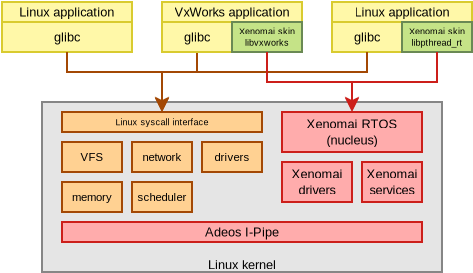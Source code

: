 <?xml version="1.0" encoding="UTF-8"?>
<dia:diagram xmlns:dia="http://www.lysator.liu.se/~alla/dia/">
  <dia:layer name="Arrière-plan" visible="true" active="true">
    <dia:object type="Standard - Box" version="0" id="O0">
      <dia:attribute name="obj_pos">
        <dia:point val="23,14"/>
      </dia:attribute>
      <dia:attribute name="obj_bb">
        <dia:rectangle val="22.95,13.95;43.05,22.55"/>
      </dia:attribute>
      <dia:attribute name="elem_corner">
        <dia:point val="23,14"/>
      </dia:attribute>
      <dia:attribute name="elem_width">
        <dia:real val="20"/>
      </dia:attribute>
      <dia:attribute name="elem_height">
        <dia:real val="8.5"/>
      </dia:attribute>
      <dia:attribute name="border_width">
        <dia:real val="0.1"/>
      </dia:attribute>
      <dia:attribute name="border_color">
        <dia:color val="#868686"/>
      </dia:attribute>
      <dia:attribute name="inner_color">
        <dia:color val="#e5e5e5"/>
      </dia:attribute>
      <dia:attribute name="show_background">
        <dia:boolean val="true"/>
      </dia:attribute>
    </dia:object>
    <dia:object type="Standard - Box" version="0" id="O1">
      <dia:attribute name="obj_pos">
        <dia:point val="21,9"/>
      </dia:attribute>
      <dia:attribute name="obj_bb">
        <dia:rectangle val="20.95,8.95;27.55,10.05"/>
      </dia:attribute>
      <dia:attribute name="elem_corner">
        <dia:point val="21,9"/>
      </dia:attribute>
      <dia:attribute name="elem_width">
        <dia:real val="6.5"/>
      </dia:attribute>
      <dia:attribute name="elem_height">
        <dia:real val="1"/>
      </dia:attribute>
      <dia:attribute name="border_width">
        <dia:real val="0.1"/>
      </dia:attribute>
      <dia:attribute name="border_color">
        <dia:color val="#d9cb2f"/>
      </dia:attribute>
      <dia:attribute name="inner_color">
        <dia:color val="#fff8a8"/>
      </dia:attribute>
      <dia:attribute name="show_background">
        <dia:boolean val="true"/>
      </dia:attribute>
    </dia:object>
    <dia:object type="Standard - Text" version="1" id="O2">
      <dia:attribute name="obj_pos">
        <dia:point val="24.25,9.5"/>
      </dia:attribute>
      <dia:attribute name="obj_bb">
        <dia:rectangle val="21.52,9.126;26.98,9.874"/>
      </dia:attribute>
      <dia:attribute name="text">
        <dia:composite type="text">
          <dia:attribute name="string">
            <dia:string>#Linux application#</dia:string>
          </dia:attribute>
          <dia:attribute name="font">
            <dia:font family="Liberation Sans" style="0" name="Courier"/>
          </dia:attribute>
          <dia:attribute name="height">
            <dia:real val="0.8"/>
          </dia:attribute>
          <dia:attribute name="pos">
            <dia:point val="24.25,9.721"/>
          </dia:attribute>
          <dia:attribute name="color">
            <dia:color val="#000000"/>
          </dia:attribute>
          <dia:attribute name="alignment">
            <dia:enum val="1"/>
          </dia:attribute>
        </dia:composite>
      </dia:attribute>
      <dia:attribute name="valign">
        <dia:enum val="2"/>
      </dia:attribute>
      <dia:connections>
        <dia:connection handle="0" to="O1" connection="8"/>
      </dia:connections>
    </dia:object>
    <dia:object type="Standard - Box" version="0" id="O3">
      <dia:attribute name="obj_pos">
        <dia:point val="21,10"/>
      </dia:attribute>
      <dia:attribute name="obj_bb">
        <dia:rectangle val="20.95,9.95;27.55,11.55"/>
      </dia:attribute>
      <dia:attribute name="elem_corner">
        <dia:point val="21,10"/>
      </dia:attribute>
      <dia:attribute name="elem_width">
        <dia:real val="6.5"/>
      </dia:attribute>
      <dia:attribute name="elem_height">
        <dia:real val="1.5"/>
      </dia:attribute>
      <dia:attribute name="border_width">
        <dia:real val="0.1"/>
      </dia:attribute>
      <dia:attribute name="border_color">
        <dia:color val="#d9cb2f"/>
      </dia:attribute>
      <dia:attribute name="inner_color">
        <dia:color val="#fff8a8"/>
      </dia:attribute>
      <dia:attribute name="show_background">
        <dia:boolean val="true"/>
      </dia:attribute>
    </dia:object>
    <dia:object type="Standard - Text" version="1" id="O4">
      <dia:attribute name="obj_pos">
        <dia:point val="24.25,10.75"/>
      </dia:attribute>
      <dia:attribute name="obj_bb">
        <dia:rectangle val="23.489,10.376;25.011,11.124"/>
      </dia:attribute>
      <dia:attribute name="text">
        <dia:composite type="text">
          <dia:attribute name="string">
            <dia:string>#glibc#</dia:string>
          </dia:attribute>
          <dia:attribute name="font">
            <dia:font family="Liberation Sans" style="0" name="Courier"/>
          </dia:attribute>
          <dia:attribute name="height">
            <dia:real val="0.8"/>
          </dia:attribute>
          <dia:attribute name="pos">
            <dia:point val="24.25,10.971"/>
          </dia:attribute>
          <dia:attribute name="color">
            <dia:color val="#000000"/>
          </dia:attribute>
          <dia:attribute name="alignment">
            <dia:enum val="1"/>
          </dia:attribute>
        </dia:composite>
      </dia:attribute>
      <dia:attribute name="valign">
        <dia:enum val="2"/>
      </dia:attribute>
      <dia:connections>
        <dia:connection handle="0" to="O3" connection="8"/>
      </dia:connections>
    </dia:object>
    <dia:object type="Standard - Box" version="0" id="O5">
      <dia:attribute name="obj_pos">
        <dia:point val="29,9"/>
      </dia:attribute>
      <dia:attribute name="obj_bb">
        <dia:rectangle val="28.95,8.95;36.05,10.05"/>
      </dia:attribute>
      <dia:attribute name="elem_corner">
        <dia:point val="29,9"/>
      </dia:attribute>
      <dia:attribute name="elem_width">
        <dia:real val="7"/>
      </dia:attribute>
      <dia:attribute name="elem_height">
        <dia:real val="1"/>
      </dia:attribute>
      <dia:attribute name="border_width">
        <dia:real val="0.1"/>
      </dia:attribute>
      <dia:attribute name="border_color">
        <dia:color val="#d9cb2f"/>
      </dia:attribute>
      <dia:attribute name="inner_color">
        <dia:color val="#fff8a8"/>
      </dia:attribute>
      <dia:attribute name="show_background">
        <dia:boolean val="true"/>
      </dia:attribute>
    </dia:object>
    <dia:object type="Standard - Text" version="1" id="O6">
      <dia:attribute name="obj_pos">
        <dia:point val="32.5,9.5"/>
      </dia:attribute>
      <dia:attribute name="obj_bb">
        <dia:rectangle val="29.247,9.126;35.752,9.874"/>
      </dia:attribute>
      <dia:attribute name="text">
        <dia:composite type="text">
          <dia:attribute name="string">
            <dia:string>#VxWorks application#</dia:string>
          </dia:attribute>
          <dia:attribute name="font">
            <dia:font family="Liberation Sans" style="0" name="Courier"/>
          </dia:attribute>
          <dia:attribute name="height">
            <dia:real val="0.8"/>
          </dia:attribute>
          <dia:attribute name="pos">
            <dia:point val="32.5,9.721"/>
          </dia:attribute>
          <dia:attribute name="color">
            <dia:color val="#000000"/>
          </dia:attribute>
          <dia:attribute name="alignment">
            <dia:enum val="1"/>
          </dia:attribute>
        </dia:composite>
      </dia:attribute>
      <dia:attribute name="valign">
        <dia:enum val="2"/>
      </dia:attribute>
      <dia:connections>
        <dia:connection handle="0" to="O5" connection="8"/>
      </dia:connections>
    </dia:object>
    <dia:object type="Standard - Box" version="0" id="O7">
      <dia:attribute name="obj_pos">
        <dia:point val="29,10"/>
      </dia:attribute>
      <dia:attribute name="obj_bb">
        <dia:rectangle val="28.95,9.95;32.55,11.55"/>
      </dia:attribute>
      <dia:attribute name="elem_corner">
        <dia:point val="29,10"/>
      </dia:attribute>
      <dia:attribute name="elem_width">
        <dia:real val="3.5"/>
      </dia:attribute>
      <dia:attribute name="elem_height">
        <dia:real val="1.5"/>
      </dia:attribute>
      <dia:attribute name="border_width">
        <dia:real val="0.1"/>
      </dia:attribute>
      <dia:attribute name="border_color">
        <dia:color val="#d9cb2f"/>
      </dia:attribute>
      <dia:attribute name="inner_color">
        <dia:color val="#fff8a8"/>
      </dia:attribute>
      <dia:attribute name="show_background">
        <dia:boolean val="true"/>
      </dia:attribute>
    </dia:object>
    <dia:object type="Standard - Text" version="1" id="O8">
      <dia:attribute name="obj_pos">
        <dia:point val="30.75,10.75"/>
      </dia:attribute>
      <dia:attribute name="obj_bb">
        <dia:rectangle val="29.989,10.376;31.511,11.124"/>
      </dia:attribute>
      <dia:attribute name="text">
        <dia:composite type="text">
          <dia:attribute name="string">
            <dia:string>#glibc#</dia:string>
          </dia:attribute>
          <dia:attribute name="font">
            <dia:font family="Liberation Sans" style="0" name="Courier"/>
          </dia:attribute>
          <dia:attribute name="height">
            <dia:real val="0.8"/>
          </dia:attribute>
          <dia:attribute name="pos">
            <dia:point val="30.75,10.971"/>
          </dia:attribute>
          <dia:attribute name="color">
            <dia:color val="#000000"/>
          </dia:attribute>
          <dia:attribute name="alignment">
            <dia:enum val="1"/>
          </dia:attribute>
        </dia:composite>
      </dia:attribute>
      <dia:attribute name="valign">
        <dia:enum val="2"/>
      </dia:attribute>
      <dia:connections>
        <dia:connection handle="0" to="O7" connection="8"/>
      </dia:connections>
    </dia:object>
    <dia:object type="Standard - Box" version="0" id="O9">
      <dia:attribute name="obj_pos">
        <dia:point val="32.5,10"/>
      </dia:attribute>
      <dia:attribute name="obj_bb">
        <dia:rectangle val="32.45,9.95;36.05,11.55"/>
      </dia:attribute>
      <dia:attribute name="elem_corner">
        <dia:point val="32.5,10"/>
      </dia:attribute>
      <dia:attribute name="elem_width">
        <dia:real val="3.5"/>
      </dia:attribute>
      <dia:attribute name="elem_height">
        <dia:real val="1.5"/>
      </dia:attribute>
      <dia:attribute name="border_width">
        <dia:real val="0.1"/>
      </dia:attribute>
      <dia:attribute name="border_color">
        <dia:color val="#6a8954"/>
      </dia:attribute>
      <dia:attribute name="inner_color">
        <dia:color val="#c5e387"/>
      </dia:attribute>
      <dia:attribute name="show_background">
        <dia:boolean val="true"/>
      </dia:attribute>
    </dia:object>
    <dia:object type="Standard - Text" version="1" id="O10">
      <dia:attribute name="obj_pos">
        <dia:point val="34.25,10.75"/>
      </dia:attribute>
      <dia:attribute name="obj_bb">
        <dia:rectangle val="32.739,10.184;35.774,11.316"/>
      </dia:attribute>
      <dia:attribute name="text">
        <dia:composite type="text">
          <dia:attribute name="string">
            <dia:string>#Xenomai skin
libvxworks#</dia:string>
          </dia:attribute>
          <dia:attribute name="font">
            <dia:font family="Liberation Sans" style="0" name="Courier"/>
          </dia:attribute>
          <dia:attribute name="height">
            <dia:real val="0.564"/>
          </dia:attribute>
          <dia:attribute name="pos">
            <dia:point val="34.25,10.617"/>
          </dia:attribute>
          <dia:attribute name="color">
            <dia:color val="#000000"/>
          </dia:attribute>
          <dia:attribute name="alignment">
            <dia:enum val="1"/>
          </dia:attribute>
        </dia:composite>
      </dia:attribute>
      <dia:attribute name="valign">
        <dia:enum val="2"/>
      </dia:attribute>
      <dia:connections>
        <dia:connection handle="0" to="O9" connection="8"/>
      </dia:connections>
    </dia:object>
    <dia:object type="Standard - Box" version="0" id="O11">
      <dia:attribute name="obj_pos">
        <dia:point val="37.5,9"/>
      </dia:attribute>
      <dia:attribute name="obj_bb">
        <dia:rectangle val="37.45,8.95;44.55,10.05"/>
      </dia:attribute>
      <dia:attribute name="elem_corner">
        <dia:point val="37.5,9"/>
      </dia:attribute>
      <dia:attribute name="elem_width">
        <dia:real val="7"/>
      </dia:attribute>
      <dia:attribute name="elem_height">
        <dia:real val="1"/>
      </dia:attribute>
      <dia:attribute name="border_width">
        <dia:real val="0.1"/>
      </dia:attribute>
      <dia:attribute name="border_color">
        <dia:color val="#d9cb2f"/>
      </dia:attribute>
      <dia:attribute name="inner_color">
        <dia:color val="#fff8a8"/>
      </dia:attribute>
      <dia:attribute name="show_background">
        <dia:boolean val="true"/>
      </dia:attribute>
    </dia:object>
    <dia:object type="Standard - Text" version="1" id="O12">
      <dia:attribute name="obj_pos">
        <dia:point val="41,9.5"/>
      </dia:attribute>
      <dia:attribute name="obj_bb">
        <dia:rectangle val="38.27,9.126;43.73,9.874"/>
      </dia:attribute>
      <dia:attribute name="text">
        <dia:composite type="text">
          <dia:attribute name="string">
            <dia:string>#Linux application#</dia:string>
          </dia:attribute>
          <dia:attribute name="font">
            <dia:font family="Liberation Sans" style="0" name="Courier"/>
          </dia:attribute>
          <dia:attribute name="height">
            <dia:real val="0.8"/>
          </dia:attribute>
          <dia:attribute name="pos">
            <dia:point val="41,9.721"/>
          </dia:attribute>
          <dia:attribute name="color">
            <dia:color val="#000000"/>
          </dia:attribute>
          <dia:attribute name="alignment">
            <dia:enum val="1"/>
          </dia:attribute>
        </dia:composite>
      </dia:attribute>
      <dia:attribute name="valign">
        <dia:enum val="2"/>
      </dia:attribute>
      <dia:connections>
        <dia:connection handle="0" to="O11" connection="8"/>
      </dia:connections>
    </dia:object>
    <dia:object type="Standard - Box" version="0" id="O13">
      <dia:attribute name="obj_pos">
        <dia:point val="37.5,10"/>
      </dia:attribute>
      <dia:attribute name="obj_bb">
        <dia:rectangle val="37.45,9.95;41.05,11.55"/>
      </dia:attribute>
      <dia:attribute name="elem_corner">
        <dia:point val="37.5,10"/>
      </dia:attribute>
      <dia:attribute name="elem_width">
        <dia:real val="3.5"/>
      </dia:attribute>
      <dia:attribute name="elem_height">
        <dia:real val="1.5"/>
      </dia:attribute>
      <dia:attribute name="border_width">
        <dia:real val="0.1"/>
      </dia:attribute>
      <dia:attribute name="border_color">
        <dia:color val="#d9cb2f"/>
      </dia:attribute>
      <dia:attribute name="inner_color">
        <dia:color val="#fff8a8"/>
      </dia:attribute>
      <dia:attribute name="show_background">
        <dia:boolean val="true"/>
      </dia:attribute>
    </dia:object>
    <dia:object type="Standard - Text" version="1" id="O14">
      <dia:attribute name="obj_pos">
        <dia:point val="39.25,10.75"/>
      </dia:attribute>
      <dia:attribute name="obj_bb">
        <dia:rectangle val="38.489,10.376;40.011,11.124"/>
      </dia:attribute>
      <dia:attribute name="text">
        <dia:composite type="text">
          <dia:attribute name="string">
            <dia:string>#glibc#</dia:string>
          </dia:attribute>
          <dia:attribute name="font">
            <dia:font family="Liberation Sans" style="0" name="Courier"/>
          </dia:attribute>
          <dia:attribute name="height">
            <dia:real val="0.8"/>
          </dia:attribute>
          <dia:attribute name="pos">
            <dia:point val="39.25,10.971"/>
          </dia:attribute>
          <dia:attribute name="color">
            <dia:color val="#000000"/>
          </dia:attribute>
          <dia:attribute name="alignment">
            <dia:enum val="1"/>
          </dia:attribute>
        </dia:composite>
      </dia:attribute>
      <dia:attribute name="valign">
        <dia:enum val="2"/>
      </dia:attribute>
      <dia:connections>
        <dia:connection handle="0" to="O13" connection="8"/>
      </dia:connections>
    </dia:object>
    <dia:object type="Standard - Box" version="0" id="O15">
      <dia:attribute name="obj_pos">
        <dia:point val="41,10"/>
      </dia:attribute>
      <dia:attribute name="obj_bb">
        <dia:rectangle val="40.95,9.95;44.55,11.55"/>
      </dia:attribute>
      <dia:attribute name="elem_corner">
        <dia:point val="41,10"/>
      </dia:attribute>
      <dia:attribute name="elem_width">
        <dia:real val="3.5"/>
      </dia:attribute>
      <dia:attribute name="elem_height">
        <dia:real val="1.5"/>
      </dia:attribute>
      <dia:attribute name="border_width">
        <dia:real val="0.1"/>
      </dia:attribute>
      <dia:attribute name="border_color">
        <dia:color val="#6a8954"/>
      </dia:attribute>
      <dia:attribute name="inner_color">
        <dia:color val="#c5e387"/>
      </dia:attribute>
      <dia:attribute name="show_background">
        <dia:boolean val="true"/>
      </dia:attribute>
    </dia:object>
    <dia:object type="Standard - Text" version="1" id="O16">
      <dia:attribute name="obj_pos">
        <dia:point val="42.75,10.75"/>
      </dia:attribute>
      <dia:attribute name="obj_bb">
        <dia:rectangle val="41.239,10.204;44.261,11.296"/>
      </dia:attribute>
      <dia:attribute name="text">
        <dia:composite type="text">
          <dia:attribute name="string">
            <dia:string>#Xenomai skin
libpthread_rt#</dia:string>
          </dia:attribute>
          <dia:attribute name="font">
            <dia:font family="Liberation Sans" style="0" name="Courier"/>
          </dia:attribute>
          <dia:attribute name="height">
            <dia:real val="0.564"/>
          </dia:attribute>
          <dia:attribute name="pos">
            <dia:point val="42.75,10.624"/>
          </dia:attribute>
          <dia:attribute name="color">
            <dia:color val="#000000"/>
          </dia:attribute>
          <dia:attribute name="alignment">
            <dia:enum val="1"/>
          </dia:attribute>
        </dia:composite>
      </dia:attribute>
      <dia:attribute name="valign">
        <dia:enum val="2"/>
      </dia:attribute>
      <dia:connections>
        <dia:connection handle="0" to="O15" connection="8"/>
      </dia:connections>
    </dia:object>
    <dia:object type="Standard - Box" version="0" id="O17">
      <dia:attribute name="obj_pos">
        <dia:point val="24,16"/>
      </dia:attribute>
      <dia:attribute name="obj_bb">
        <dia:rectangle val="23.95,15.95;27.05,17.55"/>
      </dia:attribute>
      <dia:attribute name="elem_corner">
        <dia:point val="24,16"/>
      </dia:attribute>
      <dia:attribute name="elem_width">
        <dia:real val="3"/>
      </dia:attribute>
      <dia:attribute name="elem_height">
        <dia:real val="1.5"/>
      </dia:attribute>
      <dia:attribute name="border_width">
        <dia:real val="0.1"/>
      </dia:attribute>
      <dia:attribute name="border_color">
        <dia:color val="#a34804"/>
      </dia:attribute>
      <dia:attribute name="inner_color">
        <dia:color val="#ffd192"/>
      </dia:attribute>
      <dia:attribute name="show_background">
        <dia:boolean val="true"/>
      </dia:attribute>
    </dia:object>
    <dia:object type="Standard - Text" version="1" id="O18">
      <dia:attribute name="obj_pos">
        <dia:point val="25.5,16.75"/>
      </dia:attribute>
      <dia:attribute name="obj_bb">
        <dia:rectangle val="24.971,16.42;26.029,17.08"/>
      </dia:attribute>
      <dia:attribute name="text">
        <dia:composite type="text">
          <dia:attribute name="string">
            <dia:string>#VFS#</dia:string>
          </dia:attribute>
          <dia:attribute name="font">
            <dia:font family="Liberation Sans" style="0" name="Courier"/>
          </dia:attribute>
          <dia:attribute name="height">
            <dia:real val="0.706"/>
          </dia:attribute>
          <dia:attribute name="pos">
            <dia:point val="25.5,16.945"/>
          </dia:attribute>
          <dia:attribute name="color">
            <dia:color val="#000000"/>
          </dia:attribute>
          <dia:attribute name="alignment">
            <dia:enum val="1"/>
          </dia:attribute>
        </dia:composite>
      </dia:attribute>
      <dia:attribute name="valign">
        <dia:enum val="2"/>
      </dia:attribute>
      <dia:connections>
        <dia:connection handle="0" to="O17" connection="8"/>
      </dia:connections>
    </dia:object>
    <dia:object type="Standard - Box" version="0" id="O19">
      <dia:attribute name="obj_pos">
        <dia:point val="27.5,16"/>
      </dia:attribute>
      <dia:attribute name="obj_bb">
        <dia:rectangle val="27.45,15.95;30.55,17.55"/>
      </dia:attribute>
      <dia:attribute name="elem_corner">
        <dia:point val="27.5,16"/>
      </dia:attribute>
      <dia:attribute name="elem_width">
        <dia:real val="3"/>
      </dia:attribute>
      <dia:attribute name="elem_height">
        <dia:real val="1.5"/>
      </dia:attribute>
      <dia:attribute name="border_width">
        <dia:real val="0.1"/>
      </dia:attribute>
      <dia:attribute name="border_color">
        <dia:color val="#a34804"/>
      </dia:attribute>
      <dia:attribute name="inner_color">
        <dia:color val="#ffd192"/>
      </dia:attribute>
      <dia:attribute name="show_background">
        <dia:boolean val="true"/>
      </dia:attribute>
    </dia:object>
    <dia:object type="Standard - Text" version="1" id="O20">
      <dia:attribute name="obj_pos">
        <dia:point val="29,16.75"/>
      </dia:attribute>
      <dia:attribute name="obj_bb">
        <dia:rectangle val="27.852,16.42;30.148,17.08"/>
      </dia:attribute>
      <dia:attribute name="text">
        <dia:composite type="text">
          <dia:attribute name="string">
            <dia:string>#network#</dia:string>
          </dia:attribute>
          <dia:attribute name="font">
            <dia:font family="Liberation Sans" style="0" name="Courier"/>
          </dia:attribute>
          <dia:attribute name="height">
            <dia:real val="0.706"/>
          </dia:attribute>
          <dia:attribute name="pos">
            <dia:point val="29,16.945"/>
          </dia:attribute>
          <dia:attribute name="color">
            <dia:color val="#000000"/>
          </dia:attribute>
          <dia:attribute name="alignment">
            <dia:enum val="1"/>
          </dia:attribute>
        </dia:composite>
      </dia:attribute>
      <dia:attribute name="valign">
        <dia:enum val="2"/>
      </dia:attribute>
      <dia:connections>
        <dia:connection handle="0" to="O19" connection="8"/>
      </dia:connections>
    </dia:object>
    <dia:object type="Standard - Box" version="0" id="O21">
      <dia:attribute name="obj_pos">
        <dia:point val="24,18"/>
      </dia:attribute>
      <dia:attribute name="obj_bb">
        <dia:rectangle val="23.95,17.95;27.05,19.55"/>
      </dia:attribute>
      <dia:attribute name="elem_corner">
        <dia:point val="24,18"/>
      </dia:attribute>
      <dia:attribute name="elem_width">
        <dia:real val="3"/>
      </dia:attribute>
      <dia:attribute name="elem_height">
        <dia:real val="1.5"/>
      </dia:attribute>
      <dia:attribute name="border_width">
        <dia:real val="0.1"/>
      </dia:attribute>
      <dia:attribute name="border_color">
        <dia:color val="#a34804"/>
      </dia:attribute>
      <dia:attribute name="inner_color">
        <dia:color val="#ffd192"/>
      </dia:attribute>
      <dia:attribute name="show_background">
        <dia:boolean val="true"/>
      </dia:attribute>
    </dia:object>
    <dia:object type="Standard - Text" version="1" id="O22">
      <dia:attribute name="obj_pos">
        <dia:point val="25.5,18.75"/>
      </dia:attribute>
      <dia:attribute name="obj_bb">
        <dia:rectangle val="24.32,18.42;26.68,19.08"/>
      </dia:attribute>
      <dia:attribute name="text">
        <dia:composite type="text">
          <dia:attribute name="string">
            <dia:string>#memory#</dia:string>
          </dia:attribute>
          <dia:attribute name="font">
            <dia:font family="Liberation Sans" style="0" name="Courier"/>
          </dia:attribute>
          <dia:attribute name="height">
            <dia:real val="0.706"/>
          </dia:attribute>
          <dia:attribute name="pos">
            <dia:point val="25.5,18.945"/>
          </dia:attribute>
          <dia:attribute name="color">
            <dia:color val="#000000"/>
          </dia:attribute>
          <dia:attribute name="alignment">
            <dia:enum val="1"/>
          </dia:attribute>
        </dia:composite>
      </dia:attribute>
      <dia:attribute name="valign">
        <dia:enum val="2"/>
      </dia:attribute>
      <dia:connections>
        <dia:connection handle="0" to="O21" connection="8"/>
      </dia:connections>
    </dia:object>
    <dia:object type="Standard - Box" version="0" id="O23">
      <dia:attribute name="obj_pos">
        <dia:point val="27.5,18"/>
      </dia:attribute>
      <dia:attribute name="obj_bb">
        <dia:rectangle val="27.45,17.95;30.55,19.55"/>
      </dia:attribute>
      <dia:attribute name="elem_corner">
        <dia:point val="27.5,18"/>
      </dia:attribute>
      <dia:attribute name="elem_width">
        <dia:real val="3"/>
      </dia:attribute>
      <dia:attribute name="elem_height">
        <dia:real val="1.5"/>
      </dia:attribute>
      <dia:attribute name="border_width">
        <dia:real val="0.1"/>
      </dia:attribute>
      <dia:attribute name="border_color">
        <dia:color val="#a34804"/>
      </dia:attribute>
      <dia:attribute name="inner_color">
        <dia:color val="#ffd192"/>
      </dia:attribute>
      <dia:attribute name="show_background">
        <dia:boolean val="true"/>
      </dia:attribute>
    </dia:object>
    <dia:object type="Standard - Text" version="1" id="O24">
      <dia:attribute name="obj_pos">
        <dia:point val="29,18.75"/>
      </dia:attribute>
      <dia:attribute name="obj_bb">
        <dia:rectangle val="27.619,18.42;30.381,19.08"/>
      </dia:attribute>
      <dia:attribute name="text">
        <dia:composite type="text">
          <dia:attribute name="string">
            <dia:string>#scheduler#</dia:string>
          </dia:attribute>
          <dia:attribute name="font">
            <dia:font family="Liberation Sans" style="0" name="Courier"/>
          </dia:attribute>
          <dia:attribute name="height">
            <dia:real val="0.706"/>
          </dia:attribute>
          <dia:attribute name="pos">
            <dia:point val="29,18.945"/>
          </dia:attribute>
          <dia:attribute name="color">
            <dia:color val="#000000"/>
          </dia:attribute>
          <dia:attribute name="alignment">
            <dia:enum val="1"/>
          </dia:attribute>
        </dia:composite>
      </dia:attribute>
      <dia:attribute name="valign">
        <dia:enum val="2"/>
      </dia:attribute>
      <dia:connections>
        <dia:connection handle="0" to="O23" connection="8"/>
      </dia:connections>
    </dia:object>
    <dia:object type="Standard - Box" version="0" id="O25">
      <dia:attribute name="obj_pos">
        <dia:point val="24,20"/>
      </dia:attribute>
      <dia:attribute name="obj_bb">
        <dia:rectangle val="23.95,19.95;42.05,21.05"/>
      </dia:attribute>
      <dia:attribute name="elem_corner">
        <dia:point val="24,20"/>
      </dia:attribute>
      <dia:attribute name="elem_width">
        <dia:real val="18"/>
      </dia:attribute>
      <dia:attribute name="elem_height">
        <dia:real val="1"/>
      </dia:attribute>
      <dia:attribute name="border_width">
        <dia:real val="0.1"/>
      </dia:attribute>
      <dia:attribute name="border_color">
        <dia:color val="#cc1f1a"/>
      </dia:attribute>
      <dia:attribute name="inner_color">
        <dia:color val="#ffacac"/>
      </dia:attribute>
      <dia:attribute name="show_background">
        <dia:boolean val="true"/>
      </dia:attribute>
    </dia:object>
    <dia:object type="Standard - Text" version="1" id="O26">
      <dia:attribute name="obj_pos">
        <dia:point val="33,20.5"/>
      </dia:attribute>
      <dia:attribute name="obj_bb">
        <dia:rectangle val="31.036,20.126;34.964,20.874"/>
      </dia:attribute>
      <dia:attribute name="text">
        <dia:composite type="text">
          <dia:attribute name="string">
            <dia:string>#Adeos I-Pipe#</dia:string>
          </dia:attribute>
          <dia:attribute name="font">
            <dia:font family="Liberation Sans" style="0" name="Courier"/>
          </dia:attribute>
          <dia:attribute name="height">
            <dia:real val="0.8"/>
          </dia:attribute>
          <dia:attribute name="pos">
            <dia:point val="33,20.721"/>
          </dia:attribute>
          <dia:attribute name="color">
            <dia:color val="#000000"/>
          </dia:attribute>
          <dia:attribute name="alignment">
            <dia:enum val="1"/>
          </dia:attribute>
        </dia:composite>
      </dia:attribute>
      <dia:attribute name="valign">
        <dia:enum val="2"/>
      </dia:attribute>
      <dia:connections>
        <dia:connection handle="0" to="O25" connection="8"/>
      </dia:connections>
    </dia:object>
    <dia:object type="Standard - Box" version="0" id="O27">
      <dia:attribute name="obj_pos">
        <dia:point val="35,14.5"/>
      </dia:attribute>
      <dia:attribute name="obj_bb">
        <dia:rectangle val="34.95,14.45;42.05,16.55"/>
      </dia:attribute>
      <dia:attribute name="elem_corner">
        <dia:point val="35,14.5"/>
      </dia:attribute>
      <dia:attribute name="elem_width">
        <dia:real val="7"/>
      </dia:attribute>
      <dia:attribute name="elem_height">
        <dia:real val="2"/>
      </dia:attribute>
      <dia:attribute name="border_width">
        <dia:real val="0.1"/>
      </dia:attribute>
      <dia:attribute name="border_color">
        <dia:color val="#cc1f1a"/>
      </dia:attribute>
      <dia:attribute name="inner_color">
        <dia:color val="#ffacac"/>
      </dia:attribute>
      <dia:attribute name="show_background">
        <dia:boolean val="true"/>
      </dia:attribute>
    </dia:object>
    <dia:object type="Standard - Text" version="1" id="O28">
      <dia:attribute name="obj_pos">
        <dia:point val="38.5,15.5"/>
      </dia:attribute>
      <dia:attribute name="obj_bb">
        <dia:rectangle val="36.151,14.726;40.849,16.274"/>
      </dia:attribute>
      <dia:attribute name="text">
        <dia:composite type="text">
          <dia:attribute name="string">
            <dia:string>#Xenomai RTOS
(nucleus)#</dia:string>
          </dia:attribute>
          <dia:attribute name="font">
            <dia:font family="Liberation Sans" style="0" name="Courier"/>
          </dia:attribute>
          <dia:attribute name="height">
            <dia:real val="0.8"/>
          </dia:attribute>
          <dia:attribute name="pos">
            <dia:point val="38.5,15.321"/>
          </dia:attribute>
          <dia:attribute name="color">
            <dia:color val="#000000"/>
          </dia:attribute>
          <dia:attribute name="alignment">
            <dia:enum val="1"/>
          </dia:attribute>
        </dia:composite>
      </dia:attribute>
      <dia:attribute name="valign">
        <dia:enum val="2"/>
      </dia:attribute>
      <dia:connections>
        <dia:connection handle="0" to="O27" connection="8"/>
      </dia:connections>
    </dia:object>
    <dia:object type="Standard - Text" version="1" id="O29">
      <dia:attribute name="obj_pos">
        <dia:point val="33,22.5"/>
      </dia:attribute>
      <dia:attribute name="obj_bb">
        <dia:rectangle val="31.05,21.753;34.95,22.5"/>
      </dia:attribute>
      <dia:attribute name="text">
        <dia:composite type="text">
          <dia:attribute name="string">
            <dia:string>#Linux kernel#</dia:string>
          </dia:attribute>
          <dia:attribute name="font">
            <dia:font family="Liberation Sans" style="0" name="Courier"/>
          </dia:attribute>
          <dia:attribute name="height">
            <dia:real val="0.8"/>
          </dia:attribute>
          <dia:attribute name="pos">
            <dia:point val="33,22.348"/>
          </dia:attribute>
          <dia:attribute name="color">
            <dia:color val="#000000"/>
          </dia:attribute>
          <dia:attribute name="alignment">
            <dia:enum val="1"/>
          </dia:attribute>
        </dia:composite>
      </dia:attribute>
      <dia:attribute name="valign">
        <dia:enum val="1"/>
      </dia:attribute>
      <dia:connections>
        <dia:connection handle="0" to="O0" connection="6"/>
      </dia:connections>
    </dia:object>
    <dia:object type="Standard - Box" version="0" id="O30">
      <dia:attribute name="obj_pos">
        <dia:point val="24,14.5"/>
      </dia:attribute>
      <dia:attribute name="obj_bb">
        <dia:rectangle val="23.95,14.45;34.05,15.55"/>
      </dia:attribute>
      <dia:attribute name="elem_corner">
        <dia:point val="24,14.5"/>
      </dia:attribute>
      <dia:attribute name="elem_width">
        <dia:real val="10"/>
      </dia:attribute>
      <dia:attribute name="elem_height">
        <dia:real val="1"/>
      </dia:attribute>
      <dia:attribute name="border_width">
        <dia:real val="0.1"/>
      </dia:attribute>
      <dia:attribute name="border_color">
        <dia:color val="#a34804"/>
      </dia:attribute>
      <dia:attribute name="inner_color">
        <dia:color val="#ffd192"/>
      </dia:attribute>
      <dia:attribute name="show_background">
        <dia:boolean val="true"/>
      </dia:attribute>
    </dia:object>
    <dia:object type="Standard - Text" version="1" id="O31">
      <dia:attribute name="obj_pos">
        <dia:point val="29,15"/>
      </dia:attribute>
      <dia:attribute name="obj_bb">
        <dia:rectangle val="26.488,14.736;31.512,15.264"/>
      </dia:attribute>
      <dia:attribute name="text">
        <dia:composite type="text">
          <dia:attribute name="string">
            <dia:string>#Linux syscall interface#</dia:string>
          </dia:attribute>
          <dia:attribute name="font">
            <dia:font family="Liberation Sans" style="0" name="Courier"/>
          </dia:attribute>
          <dia:attribute name="height">
            <dia:real val="0.564"/>
          </dia:attribute>
          <dia:attribute name="pos">
            <dia:point val="29,15.156"/>
          </dia:attribute>
          <dia:attribute name="color">
            <dia:color val="#000000"/>
          </dia:attribute>
          <dia:attribute name="alignment">
            <dia:enum val="1"/>
          </dia:attribute>
        </dia:composite>
      </dia:attribute>
      <dia:attribute name="valign">
        <dia:enum val="2"/>
      </dia:attribute>
      <dia:connections>
        <dia:connection handle="0" to="O30" connection="8"/>
      </dia:connections>
    </dia:object>
    <dia:object type="Standard - ZigZagLine" version="1" id="O32">
      <dia:attribute name="obj_pos">
        <dia:point val="24.25,11.5"/>
      </dia:attribute>
      <dia:attribute name="obj_bb">
        <dia:rectangle val="24.2,11.45;29.362,14.562"/>
      </dia:attribute>
      <dia:attribute name="orth_points">
        <dia:point val="24.25,11.5"/>
        <dia:point val="24.25,12.5"/>
        <dia:point val="29,12.5"/>
        <dia:point val="29,14.45"/>
      </dia:attribute>
      <dia:attribute name="orth_orient">
        <dia:enum val="1"/>
        <dia:enum val="0"/>
        <dia:enum val="1"/>
      </dia:attribute>
      <dia:attribute name="autorouting">
        <dia:boolean val="false"/>
      </dia:attribute>
      <dia:attribute name="line_color">
        <dia:color val="#a34804"/>
      </dia:attribute>
      <dia:attribute name="end_arrow">
        <dia:enum val="22"/>
      </dia:attribute>
      <dia:attribute name="end_arrow_length">
        <dia:real val="0.5"/>
      </dia:attribute>
      <dia:attribute name="end_arrow_width">
        <dia:real val="0.5"/>
      </dia:attribute>
      <dia:connections>
        <dia:connection handle="0" to="O3" connection="6"/>
        <dia:connection handle="1" to="O30" connection="8"/>
      </dia:connections>
    </dia:object>
    <dia:object type="Standard - ZigZagLine" version="1" id="O33">
      <dia:attribute name="obj_pos">
        <dia:point val="30.75,11.55"/>
      </dia:attribute>
      <dia:attribute name="obj_bb">
        <dia:rectangle val="28.638,11.5;30.8,14.612"/>
      </dia:attribute>
      <dia:attribute name="orth_points">
        <dia:point val="30.75,11.55"/>
        <dia:point val="30.75,12.5"/>
        <dia:point val="29,12.5"/>
        <dia:point val="29,14.5"/>
      </dia:attribute>
      <dia:attribute name="orth_orient">
        <dia:enum val="1"/>
        <dia:enum val="0"/>
        <dia:enum val="1"/>
      </dia:attribute>
      <dia:attribute name="autorouting">
        <dia:boolean val="false"/>
      </dia:attribute>
      <dia:attribute name="line_color">
        <dia:color val="#a34804"/>
      </dia:attribute>
      <dia:attribute name="end_arrow">
        <dia:enum val="22"/>
      </dia:attribute>
      <dia:attribute name="end_arrow_length">
        <dia:real val="0.5"/>
      </dia:attribute>
      <dia:attribute name="end_arrow_width">
        <dia:real val="0.5"/>
      </dia:attribute>
      <dia:connections>
        <dia:connection handle="0" to="O7" connection="8"/>
        <dia:connection handle="1" to="O30" connection="1"/>
      </dia:connections>
    </dia:object>
    <dia:object type="Standard - ZigZagLine" version="1" id="O34">
      <dia:attribute name="obj_pos">
        <dia:point val="39.25,11.5"/>
      </dia:attribute>
      <dia:attribute name="obj_bb">
        <dia:rectangle val="28.638,11.45;39.3,14.612"/>
      </dia:attribute>
      <dia:attribute name="orth_points">
        <dia:point val="39.25,11.5"/>
        <dia:point val="39.25,12.5"/>
        <dia:point val="29,12.5"/>
        <dia:point val="29,14.5"/>
      </dia:attribute>
      <dia:attribute name="orth_orient">
        <dia:enum val="1"/>
        <dia:enum val="0"/>
        <dia:enum val="1"/>
      </dia:attribute>
      <dia:attribute name="autorouting">
        <dia:boolean val="false"/>
      </dia:attribute>
      <dia:attribute name="line_color">
        <dia:color val="#a34804"/>
      </dia:attribute>
      <dia:attribute name="end_arrow">
        <dia:enum val="22"/>
      </dia:attribute>
      <dia:attribute name="end_arrow_length">
        <dia:real val="0.5"/>
      </dia:attribute>
      <dia:attribute name="end_arrow_width">
        <dia:real val="0.5"/>
      </dia:attribute>
      <dia:connections>
        <dia:connection handle="0" to="O13" connection="6"/>
        <dia:connection handle="1" to="O30" connection="1"/>
      </dia:connections>
    </dia:object>
    <dia:object type="Standard - ZigZagLine" version="1" id="O35">
      <dia:attribute name="obj_pos">
        <dia:point val="34.25,11.5"/>
      </dia:attribute>
      <dia:attribute name="obj_bb">
        <dia:rectangle val="34.2,11.45;38.862,14.612"/>
      </dia:attribute>
      <dia:attribute name="orth_points">
        <dia:point val="34.25,11.5"/>
        <dia:point val="34.25,13"/>
        <dia:point val="38.5,13"/>
        <dia:point val="38.5,14.5"/>
      </dia:attribute>
      <dia:attribute name="orth_orient">
        <dia:enum val="1"/>
        <dia:enum val="0"/>
        <dia:enum val="1"/>
      </dia:attribute>
      <dia:attribute name="autorouting">
        <dia:boolean val="true"/>
      </dia:attribute>
      <dia:attribute name="line_color">
        <dia:color val="#cc1f1a"/>
      </dia:attribute>
      <dia:attribute name="end_arrow">
        <dia:enum val="22"/>
      </dia:attribute>
      <dia:attribute name="end_arrow_length">
        <dia:real val="0.5"/>
      </dia:attribute>
      <dia:attribute name="end_arrow_width">
        <dia:real val="0.5"/>
      </dia:attribute>
      <dia:connections>
        <dia:connection handle="0" to="O9" connection="6"/>
        <dia:connection handle="1" to="O27" connection="1"/>
      </dia:connections>
    </dia:object>
    <dia:object type="Standard - ZigZagLine" version="1" id="O36">
      <dia:attribute name="obj_pos">
        <dia:point val="42.75,11.5"/>
      </dia:attribute>
      <dia:attribute name="obj_bb">
        <dia:rectangle val="38.138,11.45;42.8,14.562"/>
      </dia:attribute>
      <dia:attribute name="orth_points">
        <dia:point val="42.75,11.5"/>
        <dia:point val="42.75,13"/>
        <dia:point val="38.5,13"/>
        <dia:point val="38.5,14.45"/>
      </dia:attribute>
      <dia:attribute name="orth_orient">
        <dia:enum val="1"/>
        <dia:enum val="0"/>
        <dia:enum val="1"/>
      </dia:attribute>
      <dia:attribute name="autorouting">
        <dia:boolean val="false"/>
      </dia:attribute>
      <dia:attribute name="line_color">
        <dia:color val="#cc1f1a"/>
      </dia:attribute>
      <dia:attribute name="end_arrow">
        <dia:enum val="22"/>
      </dia:attribute>
      <dia:attribute name="end_arrow_length">
        <dia:real val="0.5"/>
      </dia:attribute>
      <dia:attribute name="end_arrow_width">
        <dia:real val="0.5"/>
      </dia:attribute>
      <dia:connections>
        <dia:connection handle="0" to="O15" connection="6"/>
        <dia:connection handle="1" to="O27" connection="8"/>
      </dia:connections>
    </dia:object>
    <dia:object type="Standard - Box" version="0" id="O37">
      <dia:attribute name="obj_pos">
        <dia:point val="35,17"/>
      </dia:attribute>
      <dia:attribute name="obj_bb">
        <dia:rectangle val="34.95,16.95;38.55,19.05"/>
      </dia:attribute>
      <dia:attribute name="elem_corner">
        <dia:point val="35,17"/>
      </dia:attribute>
      <dia:attribute name="elem_width">
        <dia:real val="3.5"/>
      </dia:attribute>
      <dia:attribute name="elem_height">
        <dia:real val="2"/>
      </dia:attribute>
      <dia:attribute name="border_width">
        <dia:real val="0.1"/>
      </dia:attribute>
      <dia:attribute name="border_color">
        <dia:color val="#cc1f1a"/>
      </dia:attribute>
      <dia:attribute name="inner_color">
        <dia:color val="#ffacac"/>
      </dia:attribute>
      <dia:attribute name="show_background">
        <dia:boolean val="true"/>
      </dia:attribute>
    </dia:object>
    <dia:object type="Standard - Text" version="1" id="O38">
      <dia:attribute name="obj_pos">
        <dia:point val="36.75,18"/>
      </dia:attribute>
      <dia:attribute name="obj_bb">
        <dia:rectangle val="35.352,17.226;38.148,18.774"/>
      </dia:attribute>
      <dia:attribute name="text">
        <dia:composite type="text">
          <dia:attribute name="string">
            <dia:string>#Xenomai
drivers#</dia:string>
          </dia:attribute>
          <dia:attribute name="font">
            <dia:font family="Liberation Sans" style="0" name="Courier"/>
          </dia:attribute>
          <dia:attribute name="height">
            <dia:real val="0.8"/>
          </dia:attribute>
          <dia:attribute name="pos">
            <dia:point val="36.75,17.821"/>
          </dia:attribute>
          <dia:attribute name="color">
            <dia:color val="#000000"/>
          </dia:attribute>
          <dia:attribute name="alignment">
            <dia:enum val="1"/>
          </dia:attribute>
        </dia:composite>
      </dia:attribute>
      <dia:attribute name="valign">
        <dia:enum val="2"/>
      </dia:attribute>
      <dia:connections>
        <dia:connection handle="0" to="O37" connection="8"/>
      </dia:connections>
    </dia:object>
    <dia:object type="Standard - Box" version="0" id="O39">
      <dia:attribute name="obj_pos">
        <dia:point val="39,17"/>
      </dia:attribute>
      <dia:attribute name="obj_bb">
        <dia:rectangle val="38.95,16.95;42.05,19.05"/>
      </dia:attribute>
      <dia:attribute name="elem_corner">
        <dia:point val="39,17"/>
      </dia:attribute>
      <dia:attribute name="elem_width">
        <dia:real val="3"/>
      </dia:attribute>
      <dia:attribute name="elem_height">
        <dia:real val="2"/>
      </dia:attribute>
      <dia:attribute name="border_width">
        <dia:real val="0.1"/>
      </dia:attribute>
      <dia:attribute name="border_color">
        <dia:color val="#cc1f1a"/>
      </dia:attribute>
      <dia:attribute name="inner_color">
        <dia:color val="#ffacac"/>
      </dia:attribute>
      <dia:attribute name="show_background">
        <dia:boolean val="true"/>
      </dia:attribute>
    </dia:object>
    <dia:object type="Standard - Text" version="1" id="O40">
      <dia:attribute name="obj_pos">
        <dia:point val="40.5,18"/>
      </dia:attribute>
      <dia:attribute name="obj_bb">
        <dia:rectangle val="39.102,17.226;41.898,18.774"/>
      </dia:attribute>
      <dia:attribute name="text">
        <dia:composite type="text">
          <dia:attribute name="string">
            <dia:string>#Xenomai
services#</dia:string>
          </dia:attribute>
          <dia:attribute name="font">
            <dia:font family="Liberation Sans" style="0" name="Courier"/>
          </dia:attribute>
          <dia:attribute name="height">
            <dia:real val="0.8"/>
          </dia:attribute>
          <dia:attribute name="pos">
            <dia:point val="40.5,17.821"/>
          </dia:attribute>
          <dia:attribute name="color">
            <dia:color val="#000000"/>
          </dia:attribute>
          <dia:attribute name="alignment">
            <dia:enum val="1"/>
          </dia:attribute>
        </dia:composite>
      </dia:attribute>
      <dia:attribute name="valign">
        <dia:enum val="2"/>
      </dia:attribute>
      <dia:connections>
        <dia:connection handle="0" to="O39" connection="8"/>
      </dia:connections>
    </dia:object>
    <dia:object type="Standard - Box" version="0" id="O41">
      <dia:attribute name="obj_pos">
        <dia:point val="31,16"/>
      </dia:attribute>
      <dia:attribute name="obj_bb">
        <dia:rectangle val="30.95,15.95;34.05,17.55"/>
      </dia:attribute>
      <dia:attribute name="elem_corner">
        <dia:point val="31,16"/>
      </dia:attribute>
      <dia:attribute name="elem_width">
        <dia:real val="3"/>
      </dia:attribute>
      <dia:attribute name="elem_height">
        <dia:real val="1.5"/>
      </dia:attribute>
      <dia:attribute name="border_width">
        <dia:real val="0.1"/>
      </dia:attribute>
      <dia:attribute name="border_color">
        <dia:color val="#a34804"/>
      </dia:attribute>
      <dia:attribute name="inner_color">
        <dia:color val="#ffd192"/>
      </dia:attribute>
      <dia:attribute name="show_background">
        <dia:boolean val="true"/>
      </dia:attribute>
    </dia:object>
    <dia:object type="Standard - Text" version="1" id="O42">
      <dia:attribute name="obj_pos">
        <dia:point val="32.5,16.75"/>
      </dia:attribute>
      <dia:attribute name="obj_bb">
        <dia:rectangle val="31.521,16.42;33.479,17.08"/>
      </dia:attribute>
      <dia:attribute name="text">
        <dia:composite type="text">
          <dia:attribute name="string">
            <dia:string>#drivers#</dia:string>
          </dia:attribute>
          <dia:attribute name="font">
            <dia:font family="Liberation Sans" style="0" name="Courier"/>
          </dia:attribute>
          <dia:attribute name="height">
            <dia:real val="0.706"/>
          </dia:attribute>
          <dia:attribute name="pos">
            <dia:point val="32.5,16.945"/>
          </dia:attribute>
          <dia:attribute name="color">
            <dia:color val="#000000"/>
          </dia:attribute>
          <dia:attribute name="alignment">
            <dia:enum val="1"/>
          </dia:attribute>
        </dia:composite>
      </dia:attribute>
      <dia:attribute name="valign">
        <dia:enum val="2"/>
      </dia:attribute>
      <dia:connections>
        <dia:connection handle="0" to="O41" connection="8"/>
      </dia:connections>
    </dia:object>
  </dia:layer>
</dia:diagram>
